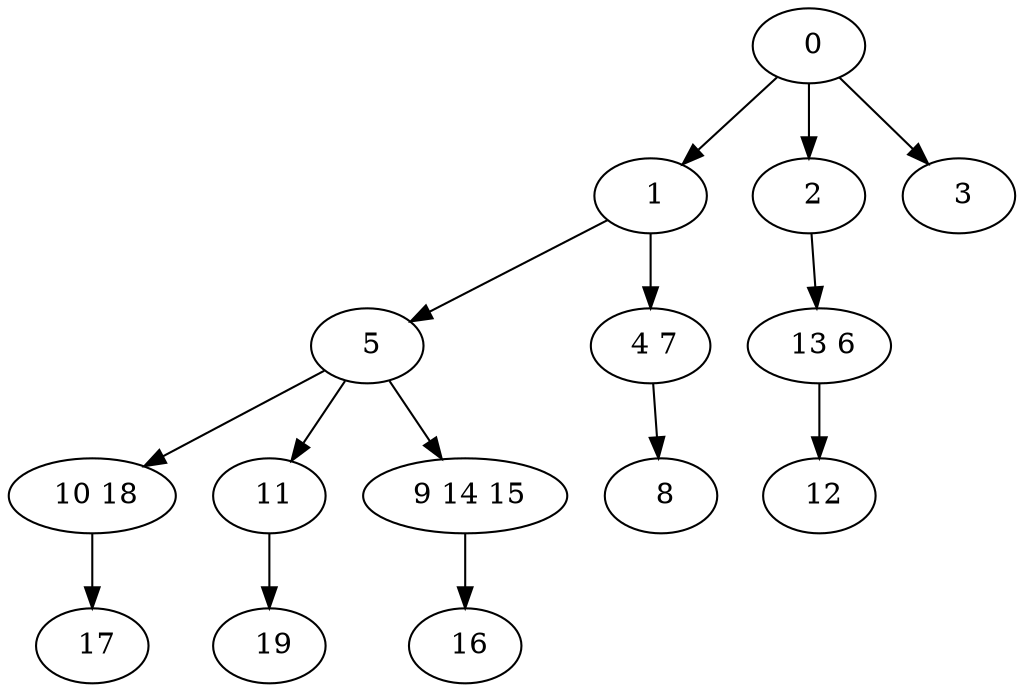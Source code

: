 digraph mytree {
" 0" -> " 1";
" 0" -> " 2";
" 0" -> " 3";
" 1" -> " 5";
" 1" -> " 4 7";
" 2" -> " 13 6";
" 3";
" 5" -> " 10 18";
" 5" -> " 11";
" 5" -> " 9 14 15";
" 4 7" -> " 8";
" 10 18" -> " 17";
" 13 6" -> " 12";
" 11" -> " 19";
" 16";
" 9 14 15" -> " 16";
" 19";
" 17";
" 12";
" 8";
}
